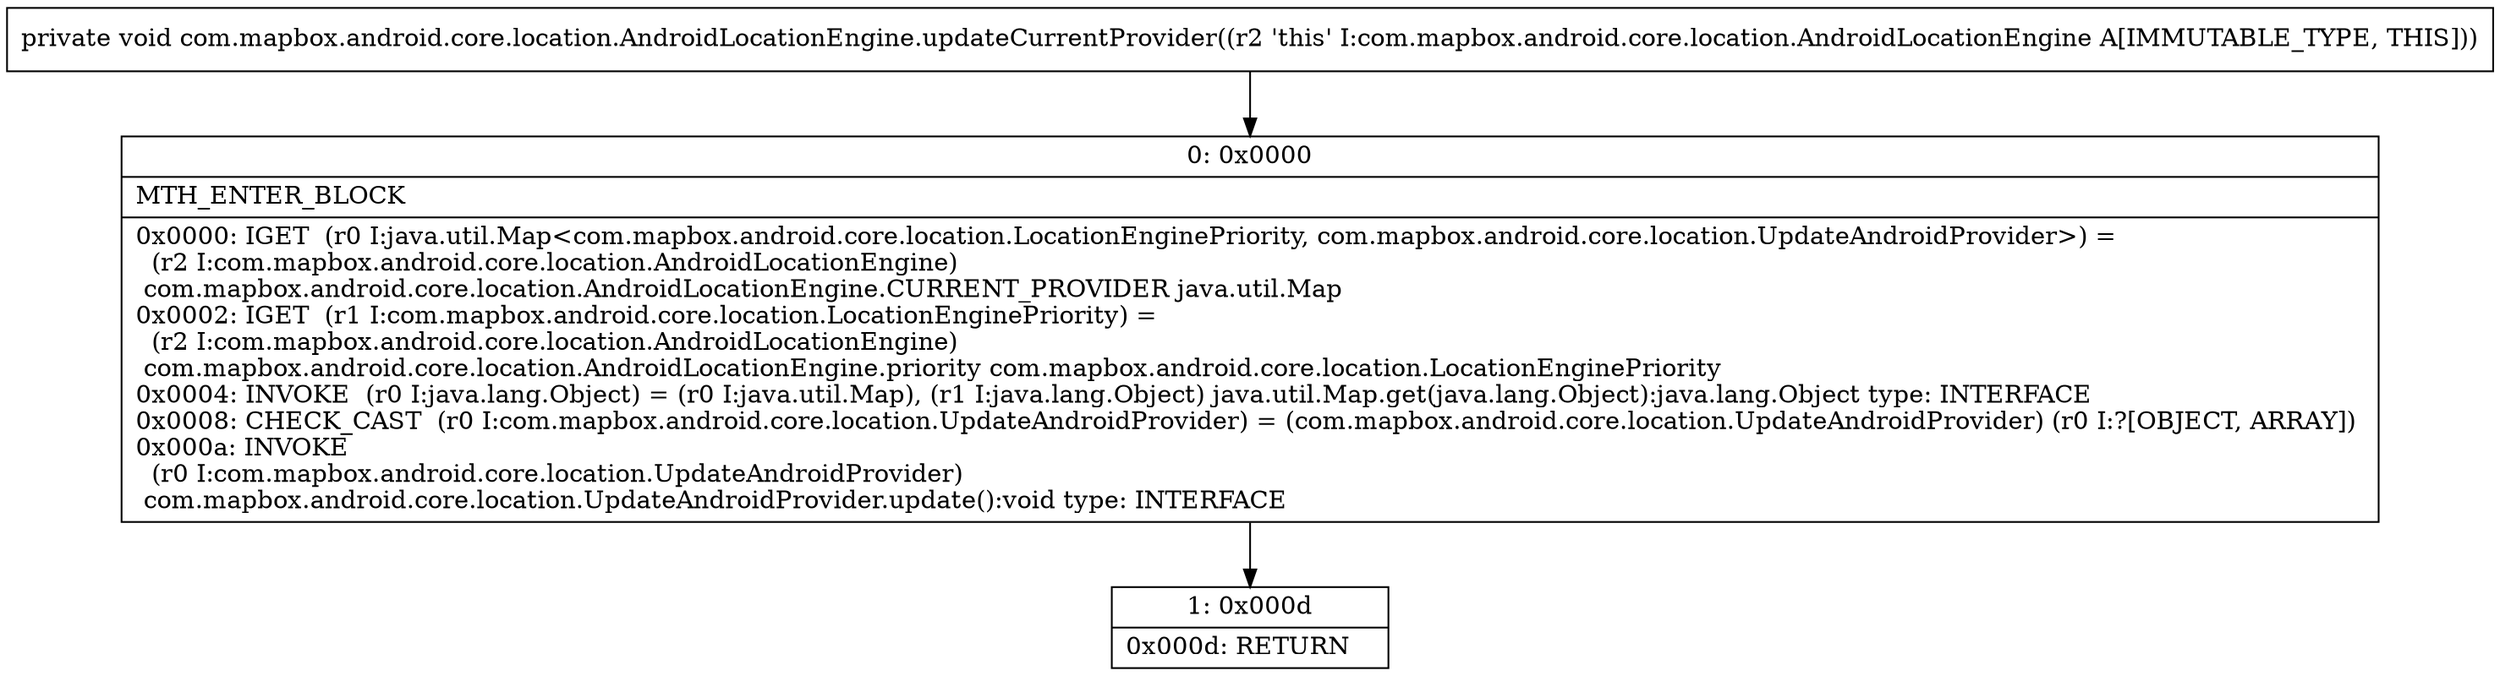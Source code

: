 digraph "CFG forcom.mapbox.android.core.location.AndroidLocationEngine.updateCurrentProvider()V" {
Node_0 [shape=record,label="{0\:\ 0x0000|MTH_ENTER_BLOCK\l|0x0000: IGET  (r0 I:java.util.Map\<com.mapbox.android.core.location.LocationEnginePriority, com.mapbox.android.core.location.UpdateAndroidProvider\>) = \l  (r2 I:com.mapbox.android.core.location.AndroidLocationEngine)\l com.mapbox.android.core.location.AndroidLocationEngine.CURRENT_PROVIDER java.util.Map \l0x0002: IGET  (r1 I:com.mapbox.android.core.location.LocationEnginePriority) = \l  (r2 I:com.mapbox.android.core.location.AndroidLocationEngine)\l com.mapbox.android.core.location.AndroidLocationEngine.priority com.mapbox.android.core.location.LocationEnginePriority \l0x0004: INVOKE  (r0 I:java.lang.Object) = (r0 I:java.util.Map), (r1 I:java.lang.Object) java.util.Map.get(java.lang.Object):java.lang.Object type: INTERFACE \l0x0008: CHECK_CAST  (r0 I:com.mapbox.android.core.location.UpdateAndroidProvider) = (com.mapbox.android.core.location.UpdateAndroidProvider) (r0 I:?[OBJECT, ARRAY]) \l0x000a: INVOKE  \l  (r0 I:com.mapbox.android.core.location.UpdateAndroidProvider)\l com.mapbox.android.core.location.UpdateAndroidProvider.update():void type: INTERFACE \l}"];
Node_1 [shape=record,label="{1\:\ 0x000d|0x000d: RETURN   \l}"];
MethodNode[shape=record,label="{private void com.mapbox.android.core.location.AndroidLocationEngine.updateCurrentProvider((r2 'this' I:com.mapbox.android.core.location.AndroidLocationEngine A[IMMUTABLE_TYPE, THIS])) }"];
MethodNode -> Node_0;
Node_0 -> Node_1;
}

